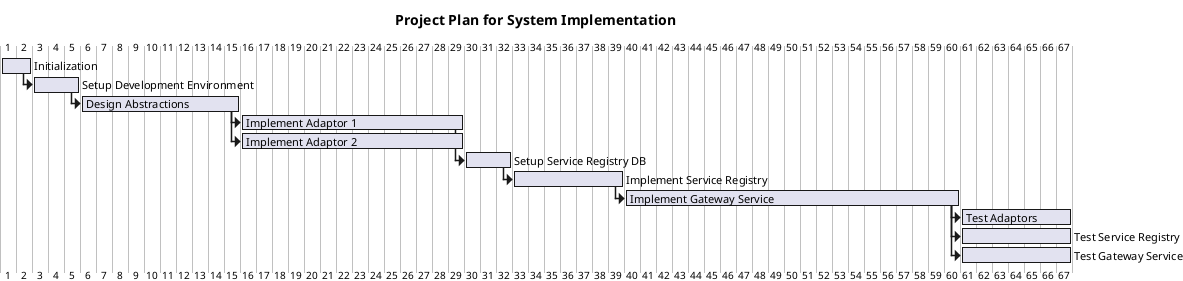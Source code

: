 @startgantt

title Project Plan for System Implementation

[Initialization] lasts 2 days
[Setup Development Environment] lasts 3 days
[Design Abstractions] lasts 10 days
[Implement Adaptor 1] lasts 14 days
[Implement Adaptor 2] lasts 14 days
[Setup Service Registry DB] lasts 3 days
[Implement Service Registry] lasts 7 days
[Implement Gateway Service] lasts 21 days
[Test Adaptors] lasts 7 days
[Test Service Registry] lasts 7 days
[Test Gateway Service] lasts 7 days

[Setup Development Environment] starts at [Initialization]'s end
[Design Abstractions] starts at [Setup Development Environment]'s end
[Implement Adaptor 1] starts at [Design Abstractions]'s end
[Implement Adaptor 2] starts at [Design Abstractions]'s end
[Setup Service Registry DB] starts at [Implement Adaptor 1]'s end
[Implement Service Registry] starts at [Setup Service Registry DB]'s end
[Implement Gateway Service] starts at [Implement Service Registry]'s end
[Test Adaptors] starts at [Implement Gateway Service]'s end
[Test Service Registry] starts at [Implement Gateway Service]'s end
[Test Gateway Service] starts at [Implement Gateway Service]'s end

@endgantt
